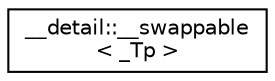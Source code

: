 digraph "Graphical Class Hierarchy"
{
  edge [fontname="Helvetica",fontsize="10",labelfontname="Helvetica",labelfontsize="10"];
  node [fontname="Helvetica",fontsize="10",shape=record];
  rankdir="LR";
  Node1 [label="__detail::__swappable\l\< _Tp \>",height=0.2,width=0.4,color="black", fillcolor="white", style="filled",URL="$struct____detail_1_1____swappable.xhtml"];
}
